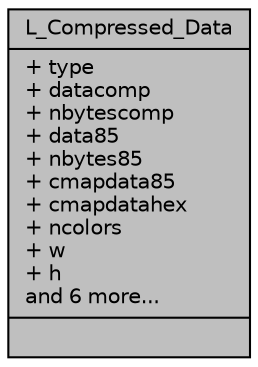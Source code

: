 digraph "L_Compressed_Data"
{
 // LATEX_PDF_SIZE
  edge [fontname="Helvetica",fontsize="10",labelfontname="Helvetica",labelfontsize="10"];
  node [fontname="Helvetica",fontsize="10",shape=record];
  Node1 [label="{L_Compressed_Data\n|+ type\l+ datacomp\l+ nbytescomp\l+ data85\l+ nbytes85\l+ cmapdata85\l+ cmapdatahex\l+ ncolors\l+ w\l+ h\land 6 more...\l|}",height=0.2,width=0.4,color="black", fillcolor="grey75", style="filled", fontcolor="black",tooltip=" "];
}
